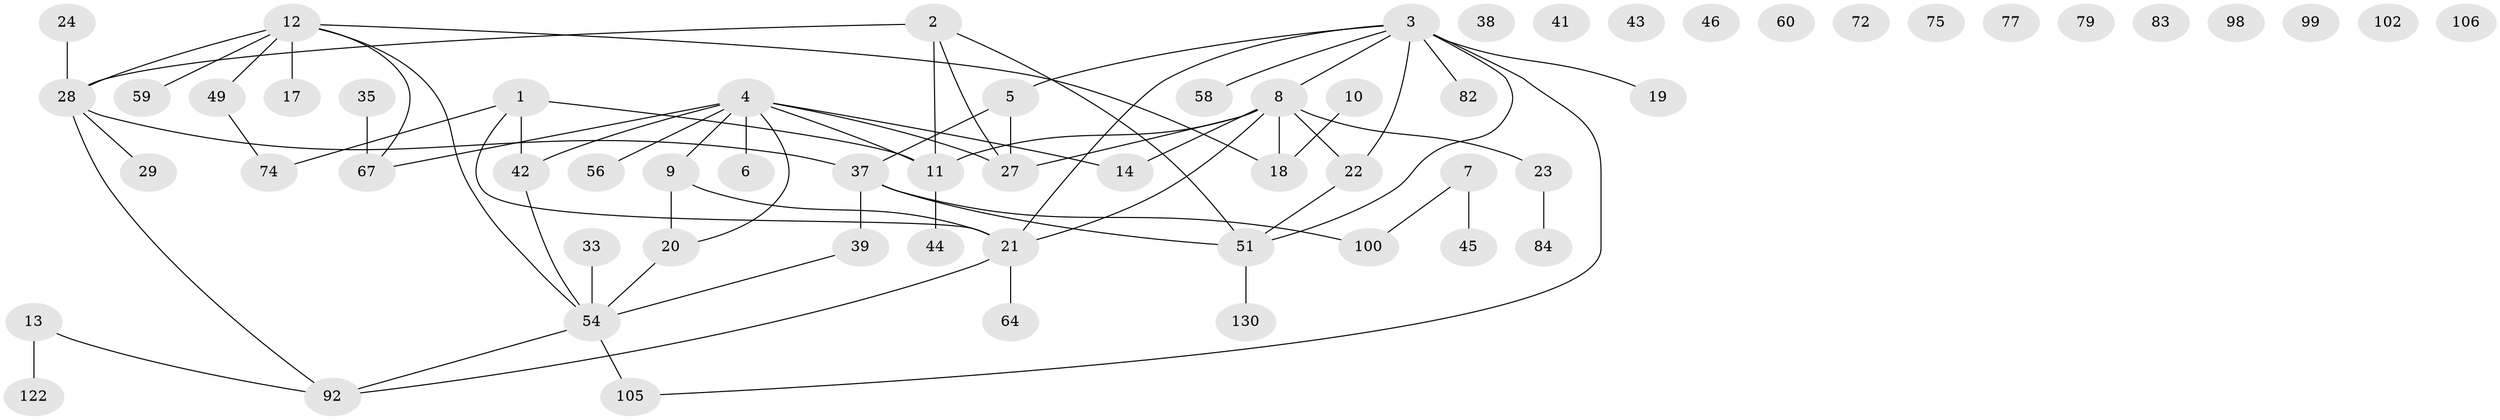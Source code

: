 // original degree distribution, {2: 0.3237410071942446, 4: 0.09352517985611511, 3: 0.2302158273381295, 1: 0.22302158273381295, 5: 0.014388489208633094, 0: 0.09352517985611511, 7: 0.007194244604316547, 6: 0.007194244604316547, 8: 0.007194244604316547}
// Generated by graph-tools (version 1.1) at 2025/16/03/04/25 18:16:29]
// undirected, 62 vertices, 70 edges
graph export_dot {
graph [start="1"]
  node [color=gray90,style=filled];
  1 [super="+66+118"];
  2 [super="+26+31+36+86"];
  3 [super="+116+127"];
  4 [super="+109+113+47"];
  5;
  6 [super="+62"];
  7 [super="+101"];
  8 [super="+16+108+110"];
  9 [super="+139"];
  10;
  11;
  12 [super="+115+103+65+15"];
  13 [super="+95+73"];
  14 [super="+87"];
  17;
  18 [super="+91+30"];
  19;
  20 [super="+123+134"];
  21 [super="+25+85"];
  22 [super="+48"];
  23 [super="+107"];
  24 [super="+53"];
  27 [super="+128+114"];
  28 [super="+81+32"];
  29;
  33 [super="+89"];
  35 [super="+90"];
  37 [super="+133+55+63"];
  38;
  39 [super="+50+76"];
  41 [super="+131"];
  42 [super="+94"];
  43;
  44 [super="+68+61"];
  45 [super="+70"];
  46;
  49 [super="+124"];
  51 [super="+52"];
  54 [super="+78"];
  56;
  58 [super="+97"];
  59 [super="+96"];
  60;
  64;
  67 [super="+71"];
  72;
  74 [super="+93"];
  75;
  77;
  79;
  82 [super="+125"];
  83;
  84;
  92;
  98;
  99;
  100 [super="+112"];
  102;
  105;
  106;
  122;
  130;
  1 -- 11;
  1 -- 42;
  1 -- 74;
  1 -- 21;
  2 -- 11;
  2 -- 51;
  2 -- 27;
  2 -- 28;
  3 -- 5;
  3 -- 21;
  3 -- 22;
  3 -- 105;
  3 -- 19;
  3 -- 82;
  3 -- 8;
  3 -- 58;
  3 -- 51;
  4 -- 56 [weight=2];
  4 -- 6;
  4 -- 9;
  4 -- 42;
  4 -- 11;
  4 -- 20;
  4 -- 27 [weight=2];
  4 -- 67;
  4 -- 14;
  5 -- 27;
  5 -- 37;
  7 -- 100;
  7 -- 45;
  8 -- 22;
  8 -- 27;
  8 -- 11;
  8 -- 23;
  8 -- 21;
  8 -- 18;
  8 -- 14;
  9 -- 20;
  9 -- 21;
  10 -- 18;
  11 -- 44;
  12 -- 17;
  12 -- 59;
  12 -- 49;
  12 -- 18;
  12 -- 67;
  12 -- 54;
  12 -- 28;
  13 -- 122;
  13 -- 92;
  20 -- 54;
  21 -- 92;
  21 -- 64;
  22 -- 51;
  23 -- 84;
  24 -- 28;
  28 -- 92;
  28 -- 29;
  28 -- 37;
  33 -- 54;
  35 -- 67;
  37 -- 39 [weight=2];
  37 -- 100;
  37 -- 51;
  39 -- 54;
  42 -- 54;
  49 -- 74;
  51 -- 130;
  54 -- 105;
  54 -- 92;
}
